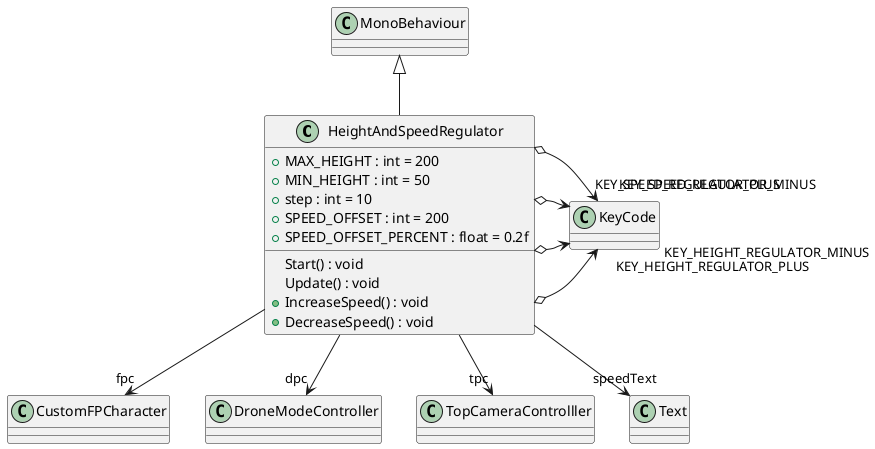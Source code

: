 @startuml
class HeightAndSpeedRegulator {
    + MAX_HEIGHT : int = 200
    + MIN_HEIGHT : int = 50
    + step : int = 10
    + SPEED_OFFSET : int = 200
    + SPEED_OFFSET_PERCENT : float = 0.2f
    Start() : void
    Update() : void
    + IncreaseSpeed() : void
    + DecreaseSpeed() : void
}
MonoBehaviour <|-- HeightAndSpeedRegulator
HeightAndSpeedRegulator o-> "KEY_HEIGHT_REGULATOR_PLUS" KeyCode
HeightAndSpeedRegulator o-> "KEY_HEIGHT_REGULATOR_MINUS" KeyCode
HeightAndSpeedRegulator o-> "KEY_SPEED_REGULATOR_PLUS" KeyCode
HeightAndSpeedRegulator o-> "KEY_SPEED_REGULATOR_MINUS" KeyCode
HeightAndSpeedRegulator --> "fpc" CustomFPCharacter
HeightAndSpeedRegulator --> "dpc" DroneModeController
HeightAndSpeedRegulator --> "tpc" TopCameraControlller
HeightAndSpeedRegulator --> "speedText" Text
@enduml
